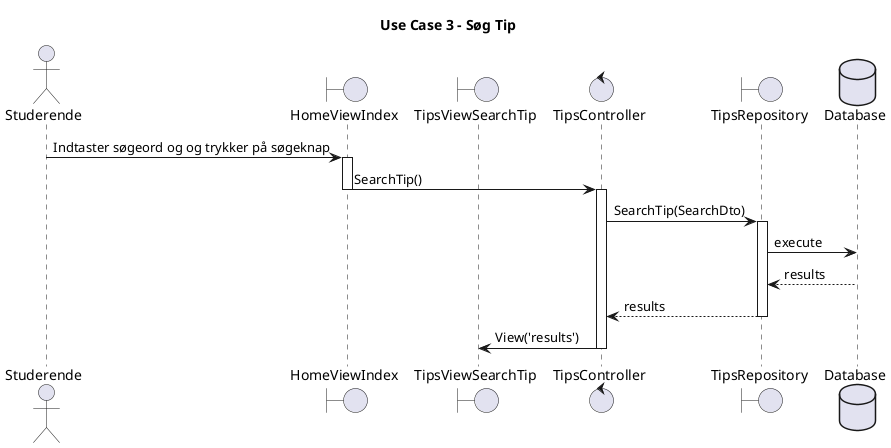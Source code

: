 @startuml

title Use Case 3 - Søg Tip

actor       Studerende       as stud
boundary       HomeViewIndex       as homeindex
boundary       TipsViewSearchTip       as tipssearch
control       TipsController       as tipscont
boundary       TipsRepository       as tipsrepo
database       Database       as db

stud -> homeindex: Indtaster søgeord og og trykker på søgeknap

Activate homeindex
homeindex -> tipscont: SearchTip()
Deactivate homeindex

Activate tipscont
tipscont -> tipsrepo: SearchTip(SearchDto)

Activate tipsrepo
tipsrepo -> db: execute
db --> tipsrepo: results
tipsrepo --> tipscont: results
Deactivate tipsrepo

tipscont -> tipssearch: View('results')
Deactivate tipscont



@enduml